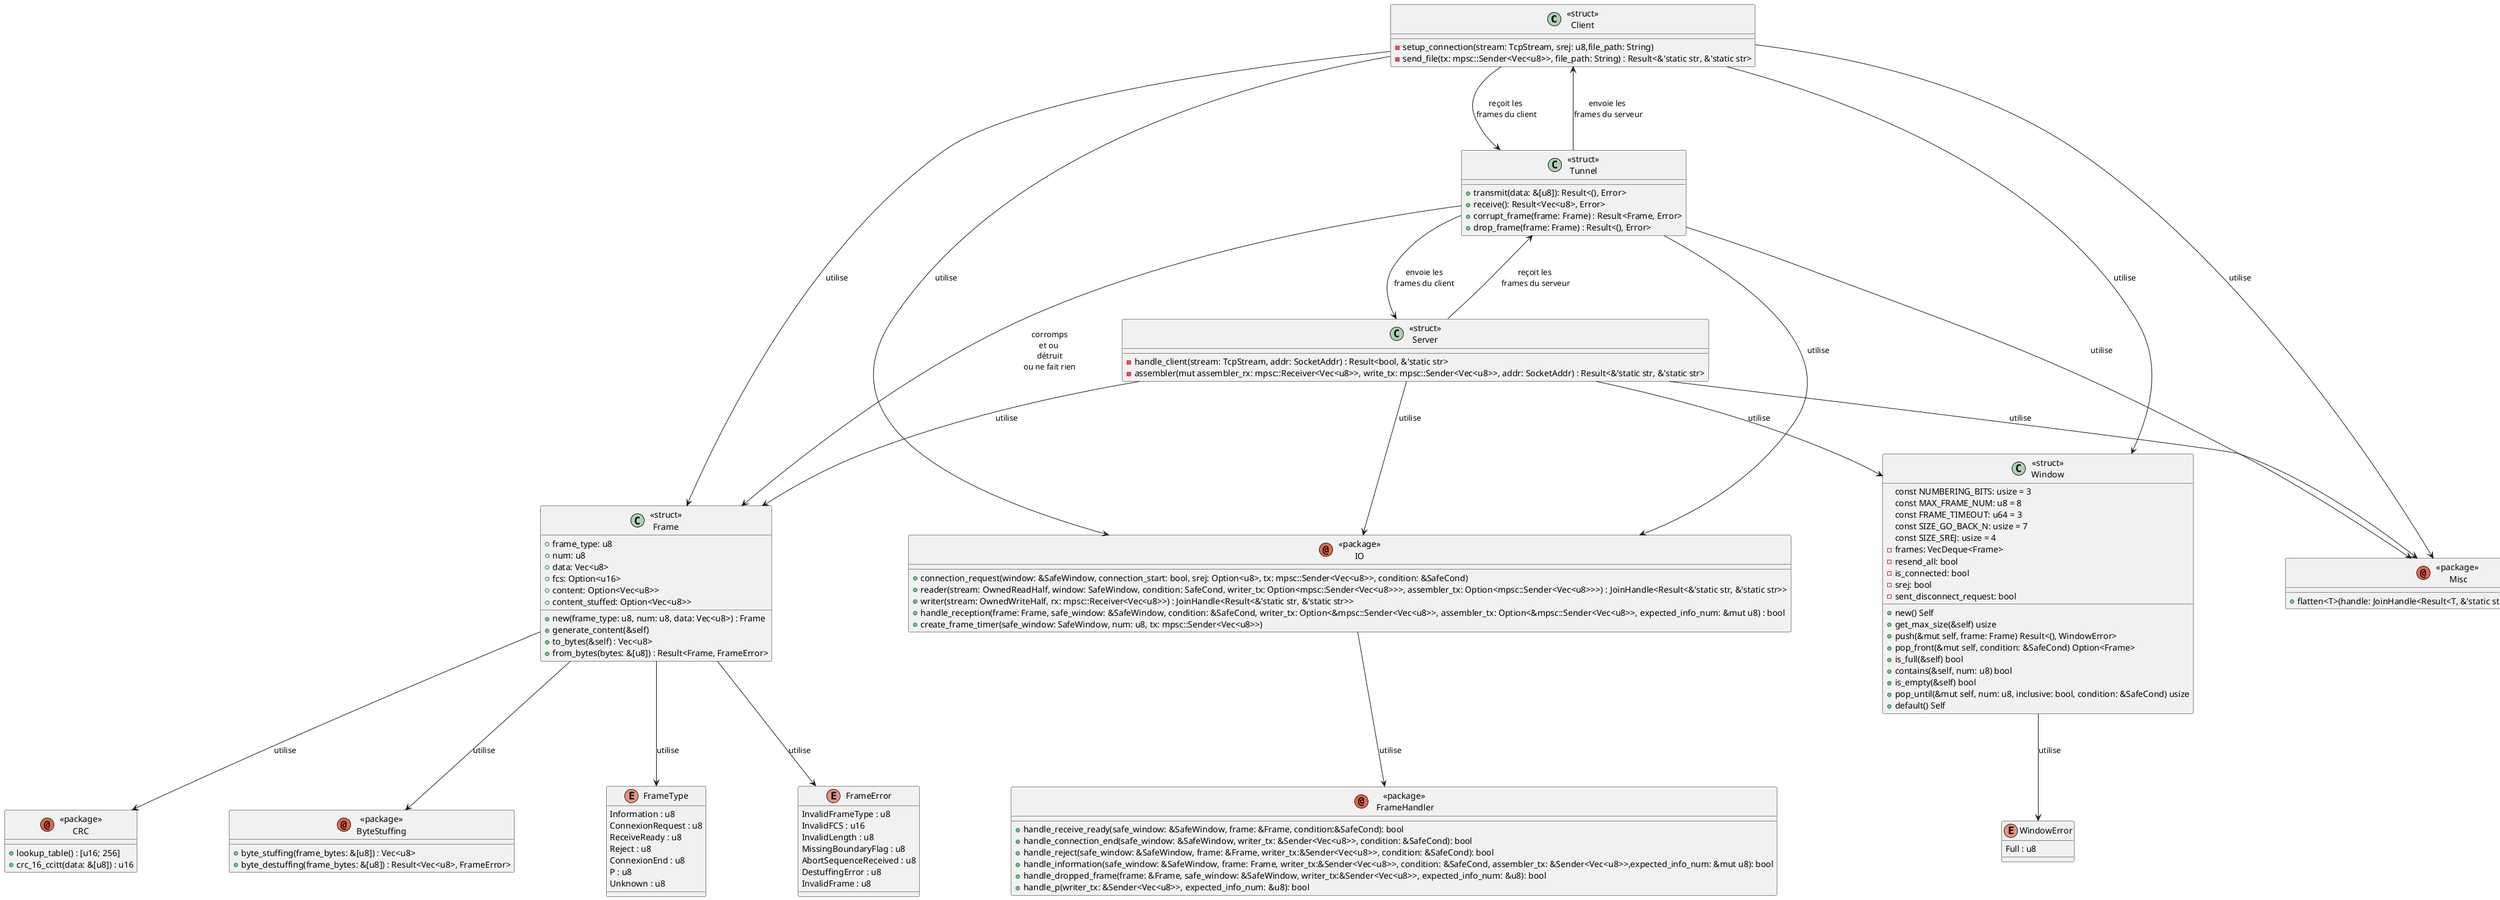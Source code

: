 @startuml
'skinparam linetype polyline
skinparam nodesep 150
skinparam ranksep 100

class  "<<struct>>\nClient" as Client{
  - setup_connection(stream: TcpStream, srej: u8,file_path: String) 
  - send_file(tx: mpsc::Sender<Vec<u8>>, file_path: String) : Result<&'static str, &'static str>
}

class  "<<struct>>\nServer" as Server{
  - handle_client(stream: TcpStream, addr: SocketAddr) : Result<bool, &'static str>
  - assembler(mut assembler_rx: mpsc::Receiver<Vec<u8>>, write_tx: mpsc::Sender<Vec<u8>>, addr: SocketAddr) : Result<&'static str, &'static str>
}

  class "<<struct>>\nTunnel" as Tunnel {
  + transmit(data: &[u8]): Result<(), Error>
  + receive(): Result<Vec<u8>, Error>
  + corrupt_frame(frame: Frame) : Result<Frame, Error>
  + drop_frame(frame: Frame) : Result<(), Error>
}

enum FrameType {
  Information : u8
  ConnexionRequest : u8
  ReceiveReady : u8
  Reject : u8
  ConnexionEnd : u8
  P : u8
  Unknown : u8
}

enum FrameError {
  InvalidFrameType : u8
  InvalidFCS : u16
  InvalidLength : u8
  MissingBoundaryFlag : u8
  AbortSequenceReceived : u8
  DestuffingError : u8
  InvalidFrame : u8
}

  class "<<struct>>\nFrame" as Frame {
  + frame_type: u8
  + num: u8
  + data: Vec<u8>
  + fcs: Option<u16>
  + content: Option<Vec<u8>>
  + content_stuffed: Option<Vec<u8>>

  + new(frame_type: u8, num: u8, data: Vec<u8>) : Frame
  + generate_content(&self)
  + to_bytes(&self) : Vec<u8>
  + from_bytes(bytes: &[u8]) : Result<Frame, FrameError>
}

class "<<struct>>\nWindow" as Window {
  const NUMBERING_BITS: usize = 3
  const MAX_FRAME_NUM: u8 = 8
  const FRAME_TIMEOUT: u64 = 3
  const SIZE_GO_BACK_N: usize = 7
  const SIZE_SREJ: usize = 4
  - frames: VecDeque<Frame>
  - resend_all: bool
  - is_connected: bool
  - srej: bool
  - sent_disconnect_request: bool
  + new() Self
  + get_max_size(&self) usize
  + push(&mut self, frame: Frame) Result<(), WindowError>
  + pop_front(&mut self, condition: &SafeCond) Option<Frame>
  + is_full(&self) bool
  + contains(&self, num: u8) bool
  + is_empty(&self) bool
  + pop_until(&mut self, num: u8, inclusive: bool, condition: &SafeCond) usize
  + default() Self
}

enum WindowError {
  Full : u8
  }




  annotation "<<package>>\nCRC" as CRC {
    + lookup_table() : [u16; 256]
    + crc_16_ccitt(data: &[u8]) : u16
  }

  annotation "<<package>>\nIO" as IO {
    + connection_request(window: &SafeWindow, connection_start: bool, srej: Option<u8>, tx: mpsc::Sender<Vec<u8>>, condition: &SafeCond)
    + reader(stream: OwnedReadHalf, window: SafeWindow, condition: SafeCond, writer_tx: Option<mpsc::Sender<Vec<u8>>>, assembler_tx: Option<mpsc::Sender<Vec<u8>>>) : JoinHandle<Result<&'static str, &'static str>>
    + writer(stream: OwnedWriteHalf, rx: mpsc::Receiver<Vec<u8>>) : JoinHandle<Result<&'static str, &'static str>>
    + handle_reception(frame: Frame, safe_window: &SafeWindow, condition: &SafeCond, writer_tx: Option<&mpsc::Sender<Vec<u8>>, assembler_tx: Option<&mpsc::Sender<Vec<u8>>, expected_info_num: &mut u8) : bool
    + create_frame_timer(safe_window: SafeWindow, num: u8, tx: mpsc::Sender<Vec<u8>>)
    }


annotation "<<package>>\nByteStuffing" as ByteStuffing {
    + byte_stuffing(frame_bytes: &[u8]) : Vec<u8>
    + byte_destuffing(frame_bytes: &[u8]) : Result<Vec<u8>, FrameError>
  }

  annotation "<<package>>\n FrameHandler" as FrameHandler {
    + handle_receive_ready(safe_window: &SafeWindow, frame: &Frame, condition:&SafeCond): bool
    + handle_connection_end(safe_window: &SafeWindow, writer_tx: &Sender<Vec<u8>>, condition: &SafeCond): bool
    + handle_reject(safe_window: &SafeWindow, frame: &Frame, writer_tx:&Sender<Vec<u8>>, condition: &SafeCond): bool
    + handle_information(safe_window: &SafeWindow, frame: Frame, writer_tx:&Sender<Vec<u8>>, condition: &SafeCond, assembler_tx: &Sender<Vec<u8>>,expected_info_num: &mut u8): bool
    + handle_dropped_frame(frame: &Frame, safe_window: &SafeWindow, writer_tx:&Sender<Vec<u8>>, expected_info_num: &u8): bool
    + handle_p(writer_tx: &Sender<Vec<u8>>, expected_info_num: &u8): bool
    }

    annotation "<<package>>\n Misc" as Misc {
    + flatten<T>(handle: JoinHandle<Result<T, &'static str>>) : Result<T,&'static str>
    }


Client --> Tunnel : "reçoit les \nframes du client"
Tunnel --> Client : "envoie les \nframes du serveur"
Server --> Tunnel : "reçoit les \nframes du serveur" 
Tunnel --> Server : "envoie les \nframes du client "

Frame --> FrameType : utilise
Frame --> FrameError : utilise

Client --> Frame : utilise
Server --> Frame : utilise
Client --> Window : utilise
Server --> Window : utilise

Window --> WindowError : utilise

Frame --> CRC : utilise
Frame --> ByteStuffing : utilise


Tunnel --> Frame : "corromps\net ou \ndétruit\nou ne fait rien"
'Tunnel -l> Frame : "corromps et ou détruit ou ne fait rien"



Tunnel --> IO : utilise 
Client --> IO : utilise 
Server --> IO : utilise

IO --> FrameHandler : utilise

Client --> Misc : utilise 
Server --> Misc : utilise
Tunnel --> Misc : utilise

/'
Utils --|> ByteStuffing : contient
Utils --|> CRC : contient
Utils --|> IO : contient
Utils --|> Frame : contient
Utils --|> Window : contient
'/

@enduml


